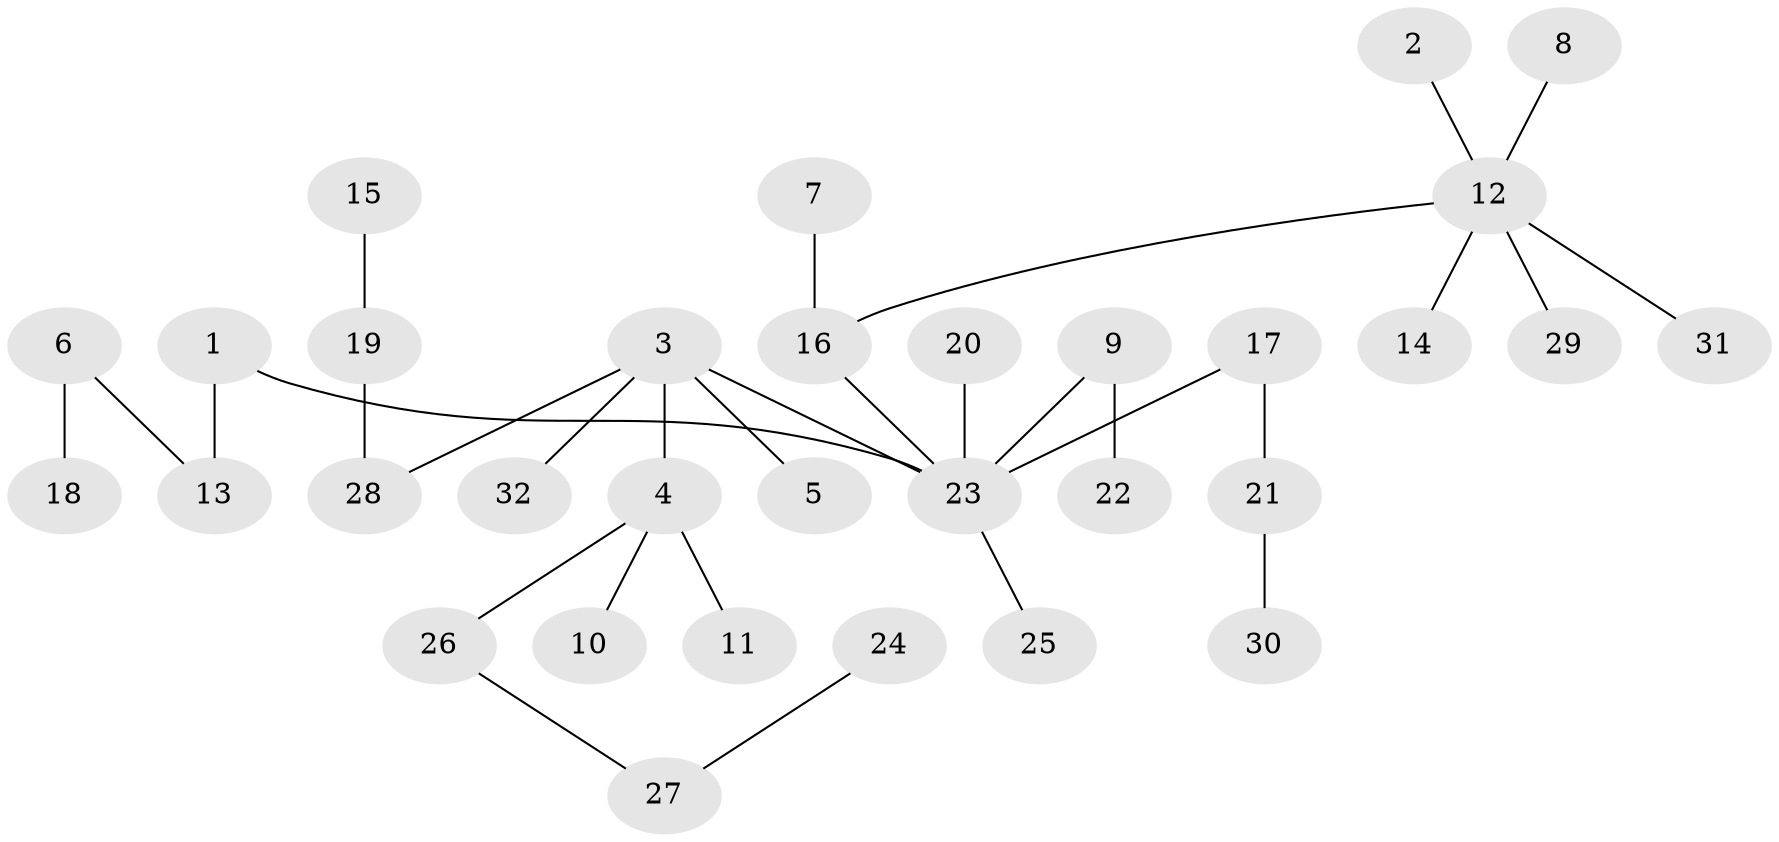 // original degree distribution, {9: 0.015873015873015872, 4: 0.031746031746031744, 7: 0.015873015873015872, 3: 0.15873015873015872, 2: 0.20634920634920634, 1: 0.5396825396825397, 5: 0.031746031746031744}
// Generated by graph-tools (version 1.1) at 2025/02/03/09/25 03:02:30]
// undirected, 32 vertices, 31 edges
graph export_dot {
graph [start="1"]
  node [color=gray90,style=filled];
  1;
  2;
  3;
  4;
  5;
  6;
  7;
  8;
  9;
  10;
  11;
  12;
  13;
  14;
  15;
  16;
  17;
  18;
  19;
  20;
  21;
  22;
  23;
  24;
  25;
  26;
  27;
  28;
  29;
  30;
  31;
  32;
  1 -- 13 [weight=1.0];
  1 -- 23 [weight=1.0];
  2 -- 12 [weight=1.0];
  3 -- 4 [weight=1.0];
  3 -- 5 [weight=1.0];
  3 -- 23 [weight=1.0];
  3 -- 28 [weight=1.0];
  3 -- 32 [weight=1.0];
  4 -- 10 [weight=1.0];
  4 -- 11 [weight=1.0];
  4 -- 26 [weight=1.0];
  6 -- 13 [weight=1.0];
  6 -- 18 [weight=1.0];
  7 -- 16 [weight=1.0];
  8 -- 12 [weight=1.0];
  9 -- 22 [weight=1.0];
  9 -- 23 [weight=1.0];
  12 -- 14 [weight=1.0];
  12 -- 16 [weight=1.0];
  12 -- 29 [weight=1.0];
  12 -- 31 [weight=1.0];
  15 -- 19 [weight=1.0];
  16 -- 23 [weight=1.0];
  17 -- 21 [weight=1.0];
  17 -- 23 [weight=1.0];
  19 -- 28 [weight=1.0];
  20 -- 23 [weight=1.0];
  21 -- 30 [weight=1.0];
  23 -- 25 [weight=1.0];
  24 -- 27 [weight=1.0];
  26 -- 27 [weight=1.0];
}
